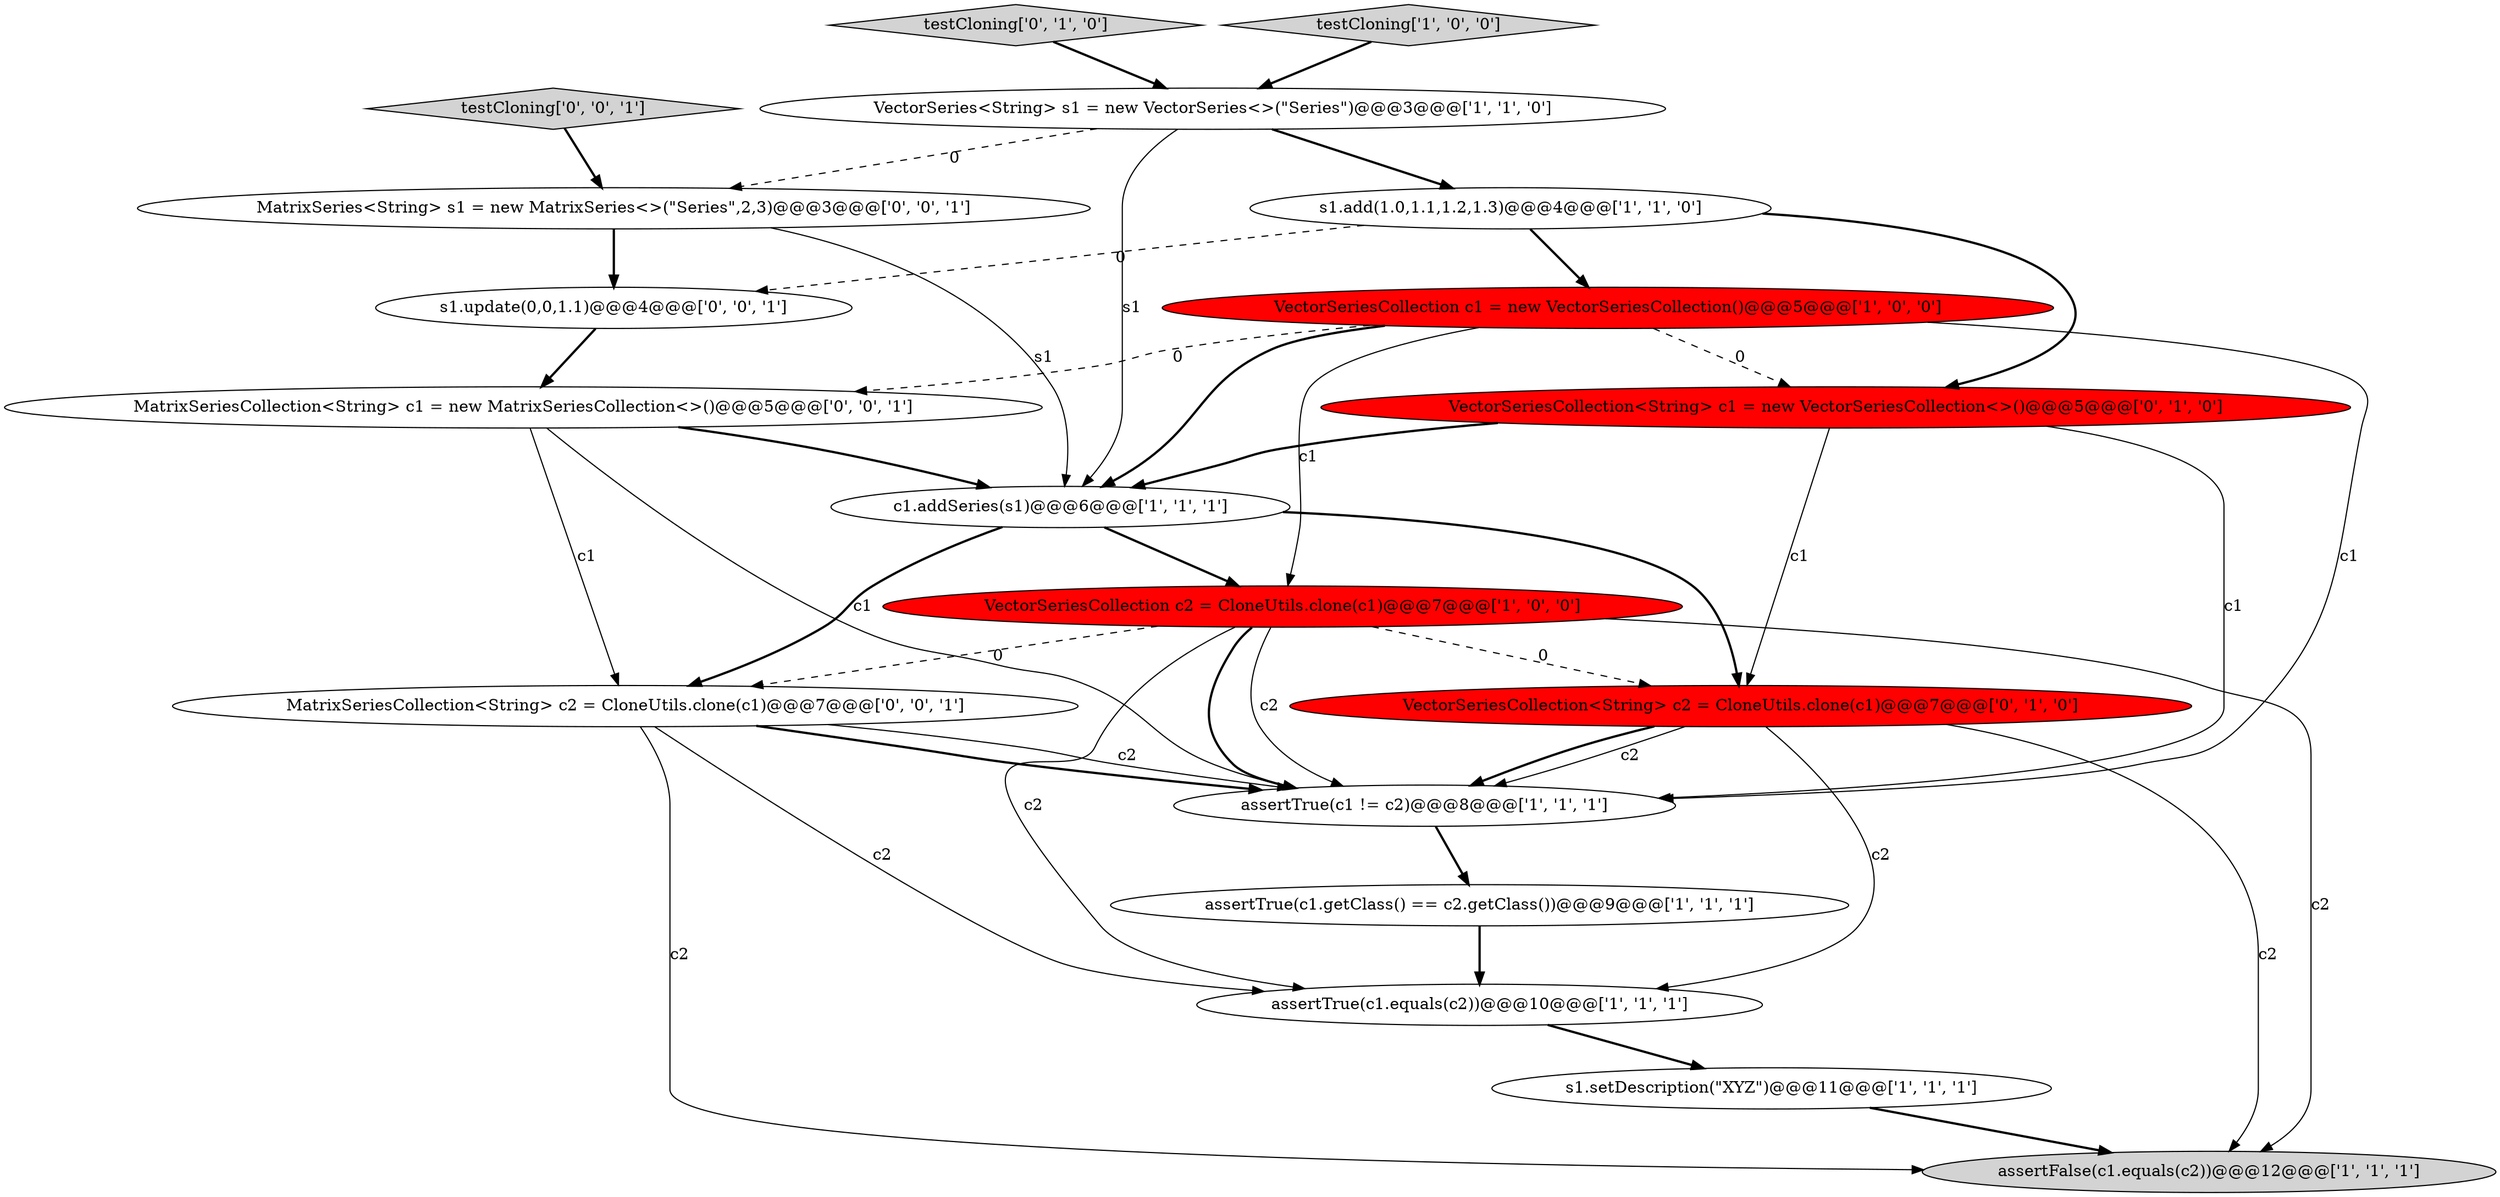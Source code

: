 digraph {
5 [style = filled, label = "c1.addSeries(s1)@@@6@@@['1', '1', '1']", fillcolor = white, shape = ellipse image = "AAA0AAABBB1BBB"];
7 [style = filled, label = "assertTrue(c1 != c2)@@@8@@@['1', '1', '1']", fillcolor = white, shape = ellipse image = "AAA0AAABBB1BBB"];
17 [style = filled, label = "s1.update(0,0,1.1)@@@4@@@['0', '0', '1']", fillcolor = white, shape = ellipse image = "AAA0AAABBB3BBB"];
2 [style = filled, label = "s1.setDescription(\"XYZ\")@@@11@@@['1', '1', '1']", fillcolor = white, shape = ellipse image = "AAA0AAABBB1BBB"];
10 [style = filled, label = "VectorSeriesCollection c1 = new VectorSeriesCollection()@@@5@@@['1', '0', '0']", fillcolor = red, shape = ellipse image = "AAA1AAABBB1BBB"];
14 [style = filled, label = "MatrixSeriesCollection<String> c2 = CloneUtils.clone(c1)@@@7@@@['0', '0', '1']", fillcolor = white, shape = ellipse image = "AAA0AAABBB3BBB"];
18 [style = filled, label = "MatrixSeriesCollection<String> c1 = new MatrixSeriesCollection<>()@@@5@@@['0', '0', '1']", fillcolor = white, shape = ellipse image = "AAA0AAABBB3BBB"];
4 [style = filled, label = "VectorSeriesCollection c2 = CloneUtils.clone(c1)@@@7@@@['1', '0', '0']", fillcolor = red, shape = ellipse image = "AAA1AAABBB1BBB"];
12 [style = filled, label = "testCloning['0', '1', '0']", fillcolor = lightgray, shape = diamond image = "AAA0AAABBB2BBB"];
8 [style = filled, label = "s1.add(1.0,1.1,1.2,1.3)@@@4@@@['1', '1', '0']", fillcolor = white, shape = ellipse image = "AAA0AAABBB1BBB"];
13 [style = filled, label = "VectorSeriesCollection<String> c2 = CloneUtils.clone(c1)@@@7@@@['0', '1', '0']", fillcolor = red, shape = ellipse image = "AAA1AAABBB2BBB"];
0 [style = filled, label = "assertTrue(c1.getClass() == c2.getClass())@@@9@@@['1', '1', '1']", fillcolor = white, shape = ellipse image = "AAA0AAABBB1BBB"];
15 [style = filled, label = "MatrixSeries<String> s1 = new MatrixSeries<>(\"Series\",2,3)@@@3@@@['0', '0', '1']", fillcolor = white, shape = ellipse image = "AAA0AAABBB3BBB"];
1 [style = filled, label = "VectorSeries<String> s1 = new VectorSeries<>(\"Series\")@@@3@@@['1', '1', '0']", fillcolor = white, shape = ellipse image = "AAA0AAABBB1BBB"];
6 [style = filled, label = "assertFalse(c1.equals(c2))@@@12@@@['1', '1', '1']", fillcolor = lightgray, shape = ellipse image = "AAA0AAABBB1BBB"];
16 [style = filled, label = "testCloning['0', '0', '1']", fillcolor = lightgray, shape = diamond image = "AAA0AAABBB3BBB"];
9 [style = filled, label = "assertTrue(c1.equals(c2))@@@10@@@['1', '1', '1']", fillcolor = white, shape = ellipse image = "AAA0AAABBB1BBB"];
11 [style = filled, label = "VectorSeriesCollection<String> c1 = new VectorSeriesCollection<>()@@@5@@@['0', '1', '0']", fillcolor = red, shape = ellipse image = "AAA1AAABBB2BBB"];
3 [style = filled, label = "testCloning['1', '0', '0']", fillcolor = lightgray, shape = diamond image = "AAA0AAABBB1BBB"];
16->15 [style = bold, label=""];
8->10 [style = bold, label=""];
0->9 [style = bold, label=""];
1->8 [style = bold, label=""];
3->1 [style = bold, label=""];
11->13 [style = solid, label="c1"];
9->2 [style = bold, label=""];
2->6 [style = bold, label=""];
1->15 [style = dashed, label="0"];
7->0 [style = bold, label=""];
14->7 [style = solid, label="c2"];
18->7 [style = solid, label="c1"];
5->14 [style = bold, label=""];
13->9 [style = solid, label="c2"];
13->6 [style = solid, label="c2"];
12->1 [style = bold, label=""];
4->7 [style = bold, label=""];
10->4 [style = solid, label="c1"];
14->7 [style = bold, label=""];
10->18 [style = dashed, label="0"];
10->11 [style = dashed, label="0"];
11->5 [style = bold, label=""];
15->17 [style = bold, label=""];
1->5 [style = solid, label="s1"];
11->7 [style = solid, label="c1"];
10->5 [style = bold, label=""];
14->9 [style = solid, label="c2"];
4->9 [style = solid, label="c2"];
13->7 [style = bold, label=""];
4->7 [style = solid, label="c2"];
18->5 [style = bold, label=""];
5->13 [style = bold, label=""];
15->5 [style = solid, label="s1"];
5->4 [style = bold, label=""];
4->6 [style = solid, label="c2"];
8->17 [style = dashed, label="0"];
4->14 [style = dashed, label="0"];
10->7 [style = solid, label="c1"];
4->13 [style = dashed, label="0"];
13->7 [style = solid, label="c2"];
8->11 [style = bold, label=""];
18->14 [style = solid, label="c1"];
17->18 [style = bold, label=""];
14->6 [style = solid, label="c2"];
}
